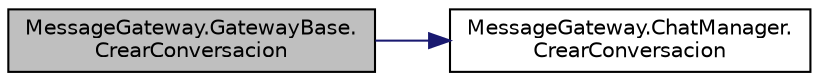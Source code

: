 digraph "MessageGateway.GatewayBase.CrearConversacion"
{
 // INTERACTIVE_SVG=YES
 // LATEX_PDF_SIZE
  edge [fontname="Helvetica",fontsize="10",labelfontname="Helvetica",labelfontsize="10"];
  node [fontname="Helvetica",fontsize="10",shape=record];
  rankdir="LR";
  Node1 [label="MessageGateway.GatewayBase.\lCrearConversacion",height=0.2,width=0.4,color="black", fillcolor="grey75", style="filled", fontcolor="black",tooltip="Crea una nueva conversación con un usuario."];
  Node1 -> Node2 [color="midnightblue",fontsize="10",style="solid",fontname="Helvetica"];
  Node2 [label="MessageGateway.ChatManager.\lCrearConversacion",height=0.2,width=0.4,color="black", fillcolor="white", style="filled",URL="$classMessageGateway_1_1ChatManager.html#a79e7770c9638513eed73146402d33005",tooltip="Crea una nueva conversación con un usuario."];
}
